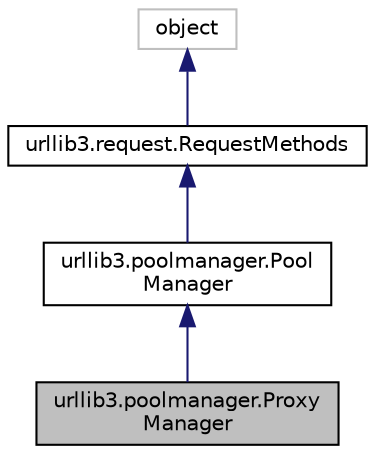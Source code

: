 digraph "urllib3.poolmanager.ProxyManager"
{
 // LATEX_PDF_SIZE
  edge [fontname="Helvetica",fontsize="10",labelfontname="Helvetica",labelfontsize="10"];
  node [fontname="Helvetica",fontsize="10",shape=record];
  Node1 [label="urllib3.poolmanager.Proxy\lManager",height=0.2,width=0.4,color="black", fillcolor="grey75", style="filled", fontcolor="black",tooltip=" "];
  Node2 -> Node1 [dir="back",color="midnightblue",fontsize="10",style="solid"];
  Node2 [label="urllib3.poolmanager.Pool\lManager",height=0.2,width=0.4,color="black", fillcolor="white", style="filled",URL="$classurllib3_1_1poolmanager_1_1PoolManager.html",tooltip=" "];
  Node3 -> Node2 [dir="back",color="midnightblue",fontsize="10",style="solid"];
  Node3 [label="urllib3.request.RequestMethods",height=0.2,width=0.4,color="black", fillcolor="white", style="filled",URL="$classurllib3_1_1request_1_1RequestMethods.html",tooltip=" "];
  Node4 -> Node3 [dir="back",color="midnightblue",fontsize="10",style="solid"];
  Node4 [label="object",height=0.2,width=0.4,color="grey75", fillcolor="white", style="filled",tooltip=" "];
}
